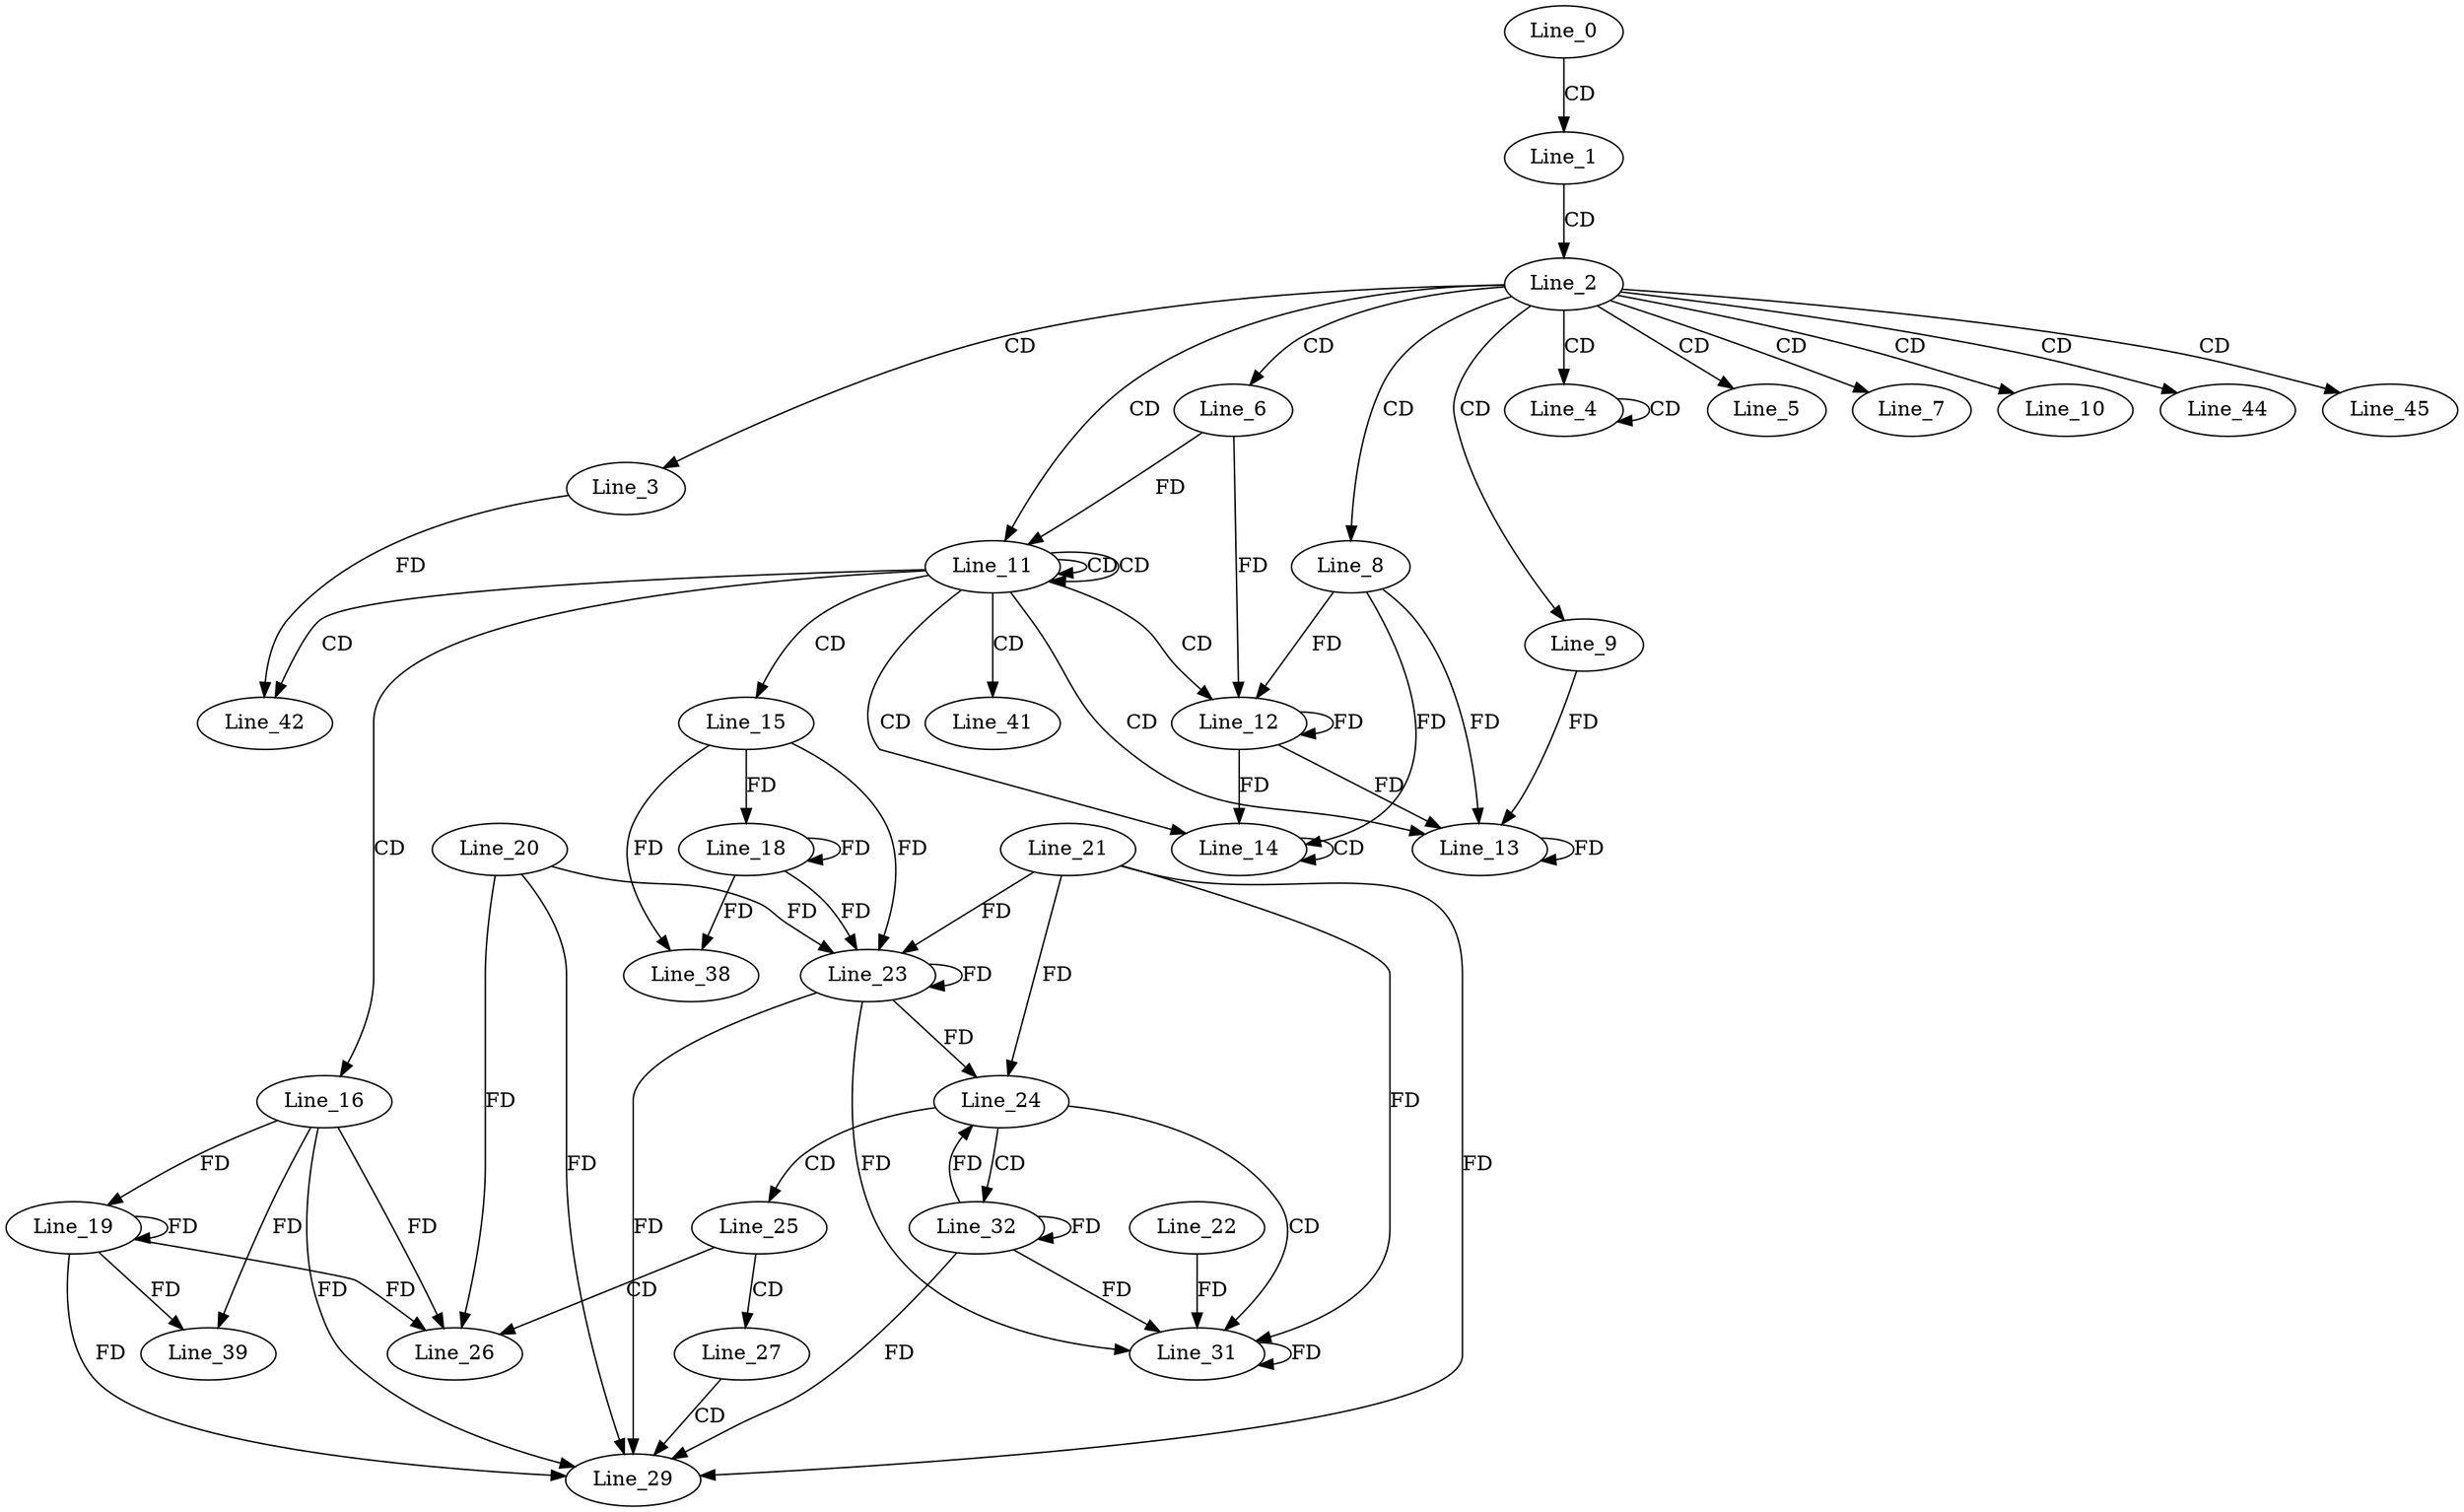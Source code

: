 digraph G {
  Line_0;
  Line_1;
  Line_2;
  Line_3;
  Line_4;
  Line_4;
  Line_5;
  Line_6;
  Line_7;
  Line_8;
  Line_9;
  Line_10;
  Line_11;
  Line_11;
  Line_12;
  Line_12;
  Line_13;
  Line_13;
  Line_14;
  Line_14;
  Line_14;
  Line_15;
  Line_16;
  Line_18;
  Line_19;
  Line_21;
  Line_23;
  Line_23;
  Line_20;
  Line_24;
  Line_25;
  Line_26;
  Line_27;
  Line_29;
  Line_31;
  Line_22;
  Line_32;
  Line_32;
  Line_38;
  Line_39;
  Line_41;
  Line_42;
  Line_44;
  Line_45;
  Line_0 -> Line_1 [ label="CD" ];
  Line_1 -> Line_2 [ label="CD" ];
  Line_2 -> Line_3 [ label="CD" ];
  Line_2 -> Line_4 [ label="CD" ];
  Line_4 -> Line_4 [ label="CD" ];
  Line_2 -> Line_5 [ label="CD" ];
  Line_2 -> Line_6 [ label="CD" ];
  Line_2 -> Line_7 [ label="CD" ];
  Line_2 -> Line_8 [ label="CD" ];
  Line_2 -> Line_9 [ label="CD" ];
  Line_2 -> Line_10 [ label="CD" ];
  Line_2 -> Line_11 [ label="CD" ];
  Line_11 -> Line_11 [ label="CD" ];
  Line_11 -> Line_11 [ label="CD" ];
  Line_6 -> Line_11 [ label="FD" ];
  Line_11 -> Line_12 [ label="CD" ];
  Line_12 -> Line_12 [ label="FD" ];
  Line_8 -> Line_12 [ label="FD" ];
  Line_6 -> Line_12 [ label="FD" ];
  Line_11 -> Line_13 [ label="CD" ];
  Line_13 -> Line_13 [ label="FD" ];
  Line_9 -> Line_13 [ label="FD" ];
  Line_12 -> Line_13 [ label="FD" ];
  Line_8 -> Line_13 [ label="FD" ];
  Line_11 -> Line_14 [ label="CD" ];
  Line_14 -> Line_14 [ label="CD" ];
  Line_12 -> Line_14 [ label="FD" ];
  Line_8 -> Line_14 [ label="FD" ];
  Line_11 -> Line_15 [ label="CD" ];
  Line_11 -> Line_16 [ label="CD" ];
  Line_15 -> Line_18 [ label="FD" ];
  Line_18 -> Line_18 [ label="FD" ];
  Line_16 -> Line_19 [ label="FD" ];
  Line_19 -> Line_19 [ label="FD" ];
  Line_21 -> Line_23 [ label="FD" ];
  Line_23 -> Line_23 [ label="FD" ];
  Line_15 -> Line_23 [ label="FD" ];
  Line_18 -> Line_23 [ label="FD" ];
  Line_20 -> Line_23 [ label="FD" ];
  Line_21 -> Line_24 [ label="FD" ];
  Line_23 -> Line_24 [ label="FD" ];
  Line_24 -> Line_25 [ label="CD" ];
  Line_25 -> Line_26 [ label="CD" ];
  Line_16 -> Line_26 [ label="FD" ];
  Line_19 -> Line_26 [ label="FD" ];
  Line_20 -> Line_26 [ label="FD" ];
  Line_25 -> Line_27 [ label="CD" ];
  Line_27 -> Line_29 [ label="CD" ];
  Line_16 -> Line_29 [ label="FD" ];
  Line_19 -> Line_29 [ label="FD" ];
  Line_20 -> Line_29 [ label="FD" ];
  Line_21 -> Line_29 [ label="FD" ];
  Line_23 -> Line_29 [ label="FD" ];
  Line_24 -> Line_31 [ label="CD" ];
  Line_31 -> Line_31 [ label="FD" ];
  Line_22 -> Line_31 [ label="FD" ];
  Line_21 -> Line_31 [ label="FD" ];
  Line_23 -> Line_31 [ label="FD" ];
  Line_24 -> Line_32 [ label="CD" ];
  Line_32 -> Line_32 [ label="FD" ];
  Line_15 -> Line_38 [ label="FD" ];
  Line_18 -> Line_38 [ label="FD" ];
  Line_16 -> Line_39 [ label="FD" ];
  Line_19 -> Line_39 [ label="FD" ];
  Line_11 -> Line_41 [ label="CD" ];
  Line_11 -> Line_42 [ label="CD" ];
  Line_3 -> Line_42 [ label="FD" ];
  Line_2 -> Line_44 [ label="CD" ];
  Line_2 -> Line_45 [ label="CD" ];
  Line_32 -> Line_24 [ label="FD" ];
  Line_32 -> Line_29 [ label="FD" ];
  Line_32 -> Line_31 [ label="FD" ];
}
